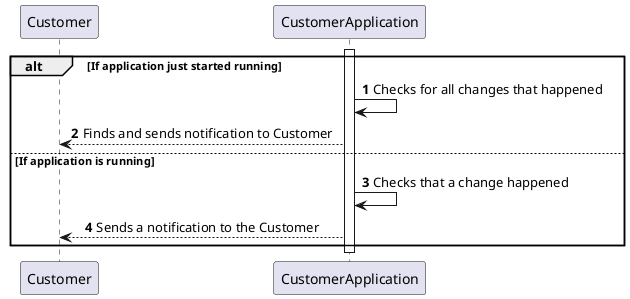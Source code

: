 @startuml
'https://plantuml.com/sequence-diagram

autonumber

skinparam sequenceMessageAlign center

'Actors and Participants
Participant Customer as C
Participant CustomerApplication as CA

Activate CA

    alt If application just started running

        CA -> CA : Checks for all changes that happened

        CA --> C : Finds and sends notification to Customer

    else If application is running

        CA -> CA : Checks that a change happened

        CA --> C : Sends a notification to the Customer

    end

Deactivate CA


@enduml